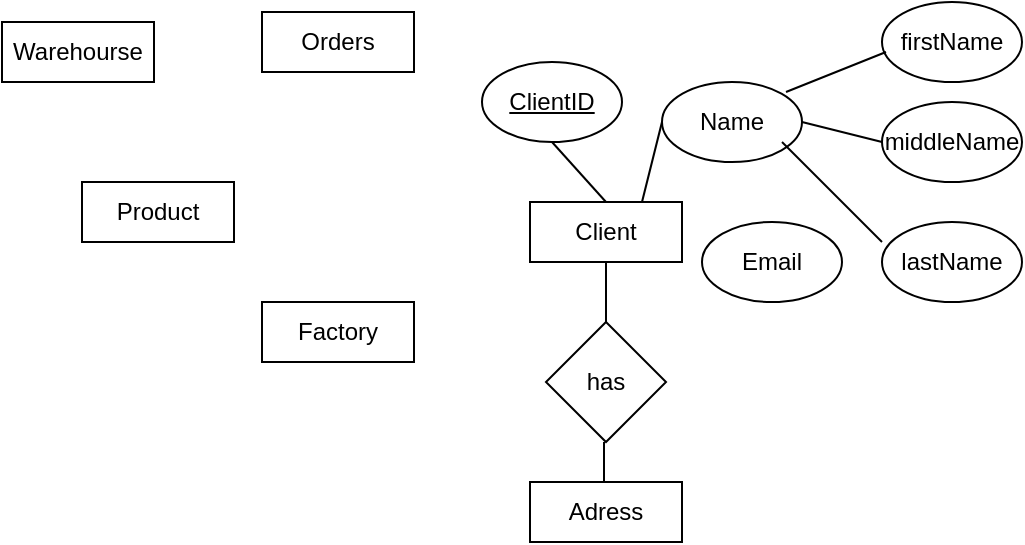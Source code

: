 <mxfile version="19.0.0" type="github">
  <diagram id="euGVbijHBK79JXhbVK_S" name="Page-1">
    <mxGraphModel dx="868" dy="450" grid="1" gridSize="10" guides="1" tooltips="1" connect="1" arrows="1" fold="1" page="1" pageScale="1" pageWidth="827" pageHeight="1169" math="0" shadow="0">
      <root>
        <mxCell id="0" />
        <mxCell id="1" parent="0" />
        <mxCell id="8rBcMEOyOnEWWZbrD7cP-1" value="Client" style="rounded=0;whiteSpace=wrap;html=1;" vertex="1" parent="1">
          <mxGeometry x="464" y="370" width="76" height="30" as="geometry" />
        </mxCell>
        <mxCell id="8rBcMEOyOnEWWZbrD7cP-2" value="Name" style="ellipse;whiteSpace=wrap;html=1;" vertex="1" parent="1">
          <mxGeometry x="530" y="310" width="70" height="40" as="geometry" />
        </mxCell>
        <mxCell id="8rBcMEOyOnEWWZbrD7cP-3" value="" style="endArrow=none;html=1;rounded=0;entryX=0;entryY=0.5;entryDx=0;entryDy=0;" edge="1" parent="1" target="8rBcMEOyOnEWWZbrD7cP-2">
          <mxGeometry width="50" height="50" relative="1" as="geometry">
            <mxPoint x="520" y="370" as="sourcePoint" />
            <mxPoint x="570" y="320" as="targetPoint" />
          </mxGeometry>
        </mxCell>
        <mxCell id="8rBcMEOyOnEWWZbrD7cP-5" value="firstName" style="ellipse;whiteSpace=wrap;html=1;" vertex="1" parent="1">
          <mxGeometry x="640" y="270" width="70" height="40" as="geometry" />
        </mxCell>
        <mxCell id="8rBcMEOyOnEWWZbrD7cP-7" value="" style="endArrow=none;html=1;rounded=0;" edge="1" parent="1">
          <mxGeometry width="50" height="50" relative="1" as="geometry">
            <mxPoint x="592" y="315" as="sourcePoint" />
            <mxPoint x="642" y="295" as="targetPoint" />
          </mxGeometry>
        </mxCell>
        <mxCell id="8rBcMEOyOnEWWZbrD7cP-8" value="middleName" style="ellipse;whiteSpace=wrap;html=1;" vertex="1" parent="1">
          <mxGeometry x="640" y="320" width="70" height="40" as="geometry" />
        </mxCell>
        <mxCell id="8rBcMEOyOnEWWZbrD7cP-9" value="" style="endArrow=none;html=1;rounded=0;entryX=0;entryY=0.5;entryDx=0;entryDy=0;exitX=1;exitY=0.5;exitDx=0;exitDy=0;" edge="1" parent="1" source="8rBcMEOyOnEWWZbrD7cP-2" target="8rBcMEOyOnEWWZbrD7cP-8">
          <mxGeometry width="50" height="50" relative="1" as="geometry">
            <mxPoint x="602" y="325" as="sourcePoint" />
            <mxPoint x="652" y="305" as="targetPoint" />
          </mxGeometry>
        </mxCell>
        <mxCell id="8rBcMEOyOnEWWZbrD7cP-10" value="lastName" style="ellipse;whiteSpace=wrap;html=1;" vertex="1" parent="1">
          <mxGeometry x="640" y="380" width="70" height="40" as="geometry" />
        </mxCell>
        <mxCell id="8rBcMEOyOnEWWZbrD7cP-11" value="" style="endArrow=none;html=1;rounded=0;entryX=0;entryY=0.25;entryDx=0;entryDy=0;entryPerimeter=0;" edge="1" parent="1" target="8rBcMEOyOnEWWZbrD7cP-10">
          <mxGeometry width="50" height="50" relative="1" as="geometry">
            <mxPoint x="590" y="340" as="sourcePoint" />
            <mxPoint x="650" y="350" as="targetPoint" />
          </mxGeometry>
        </mxCell>
        <mxCell id="8rBcMEOyOnEWWZbrD7cP-12" value="&lt;u&gt;ClientID&lt;/u&gt;" style="ellipse;whiteSpace=wrap;html=1;" vertex="1" parent="1">
          <mxGeometry x="440" y="300" width="70" height="40" as="geometry" />
        </mxCell>
        <mxCell id="8rBcMEOyOnEWWZbrD7cP-14" value="" style="endArrow=none;html=1;rounded=0;entryX=0.5;entryY=1;entryDx=0;entryDy=0;exitX=0.5;exitY=0;exitDx=0;exitDy=0;" edge="1" parent="1" source="8rBcMEOyOnEWWZbrD7cP-1" target="8rBcMEOyOnEWWZbrD7cP-12">
          <mxGeometry width="50" height="50" relative="1" as="geometry">
            <mxPoint x="560" y="510" as="sourcePoint" />
            <mxPoint x="610" y="460" as="targetPoint" />
          </mxGeometry>
        </mxCell>
        <mxCell id="8rBcMEOyOnEWWZbrD7cP-15" value="Adress" style="rounded=0;whiteSpace=wrap;html=1;" vertex="1" parent="1">
          <mxGeometry x="464" y="510" width="76" height="30" as="geometry" />
        </mxCell>
        <mxCell id="8rBcMEOyOnEWWZbrD7cP-16" value="Factory" style="rounded=0;whiteSpace=wrap;html=1;" vertex="1" parent="1">
          <mxGeometry x="330" y="420" width="76" height="30" as="geometry" />
        </mxCell>
        <mxCell id="8rBcMEOyOnEWWZbrD7cP-17" value="Product" style="rounded=0;whiteSpace=wrap;html=1;" vertex="1" parent="1">
          <mxGeometry x="240" y="360" width="76" height="30" as="geometry" />
        </mxCell>
        <mxCell id="8rBcMEOyOnEWWZbrD7cP-18" value="Orders" style="rounded=0;whiteSpace=wrap;html=1;" vertex="1" parent="1">
          <mxGeometry x="330" y="275" width="76" height="30" as="geometry" />
        </mxCell>
        <mxCell id="8rBcMEOyOnEWWZbrD7cP-19" value="Warehourse" style="rounded=0;whiteSpace=wrap;html=1;" vertex="1" parent="1">
          <mxGeometry x="200" y="280" width="76" height="30" as="geometry" />
        </mxCell>
        <mxCell id="8rBcMEOyOnEWWZbrD7cP-20" value="has" style="rhombus;whiteSpace=wrap;html=1;" vertex="1" parent="1">
          <mxGeometry x="472" y="430" width="60" height="60" as="geometry" />
        </mxCell>
        <mxCell id="8rBcMEOyOnEWWZbrD7cP-21" value="" style="endArrow=none;html=1;rounded=0;entryX=0.5;entryY=1;entryDx=0;entryDy=0;exitX=0.5;exitY=0;exitDx=0;exitDy=0;" edge="1" parent="1" source="8rBcMEOyOnEWWZbrD7cP-20" target="8rBcMEOyOnEWWZbrD7cP-1">
          <mxGeometry width="50" height="50" relative="1" as="geometry">
            <mxPoint x="512" y="425" as="sourcePoint" />
            <mxPoint x="485" y="395" as="targetPoint" />
          </mxGeometry>
        </mxCell>
        <mxCell id="8rBcMEOyOnEWWZbrD7cP-23" value="" style="endArrow=none;html=1;rounded=0;exitX=0.5;exitY=0;exitDx=0;exitDy=0;" edge="1" parent="1">
          <mxGeometry width="50" height="50" relative="1" as="geometry">
            <mxPoint x="501" y="510" as="sourcePoint" />
            <mxPoint x="501" y="490" as="targetPoint" />
          </mxGeometry>
        </mxCell>
        <mxCell id="8rBcMEOyOnEWWZbrD7cP-24" value="Email" style="ellipse;whiteSpace=wrap;html=1;" vertex="1" parent="1">
          <mxGeometry x="550" y="380" width="70" height="40" as="geometry" />
        </mxCell>
      </root>
    </mxGraphModel>
  </diagram>
</mxfile>
